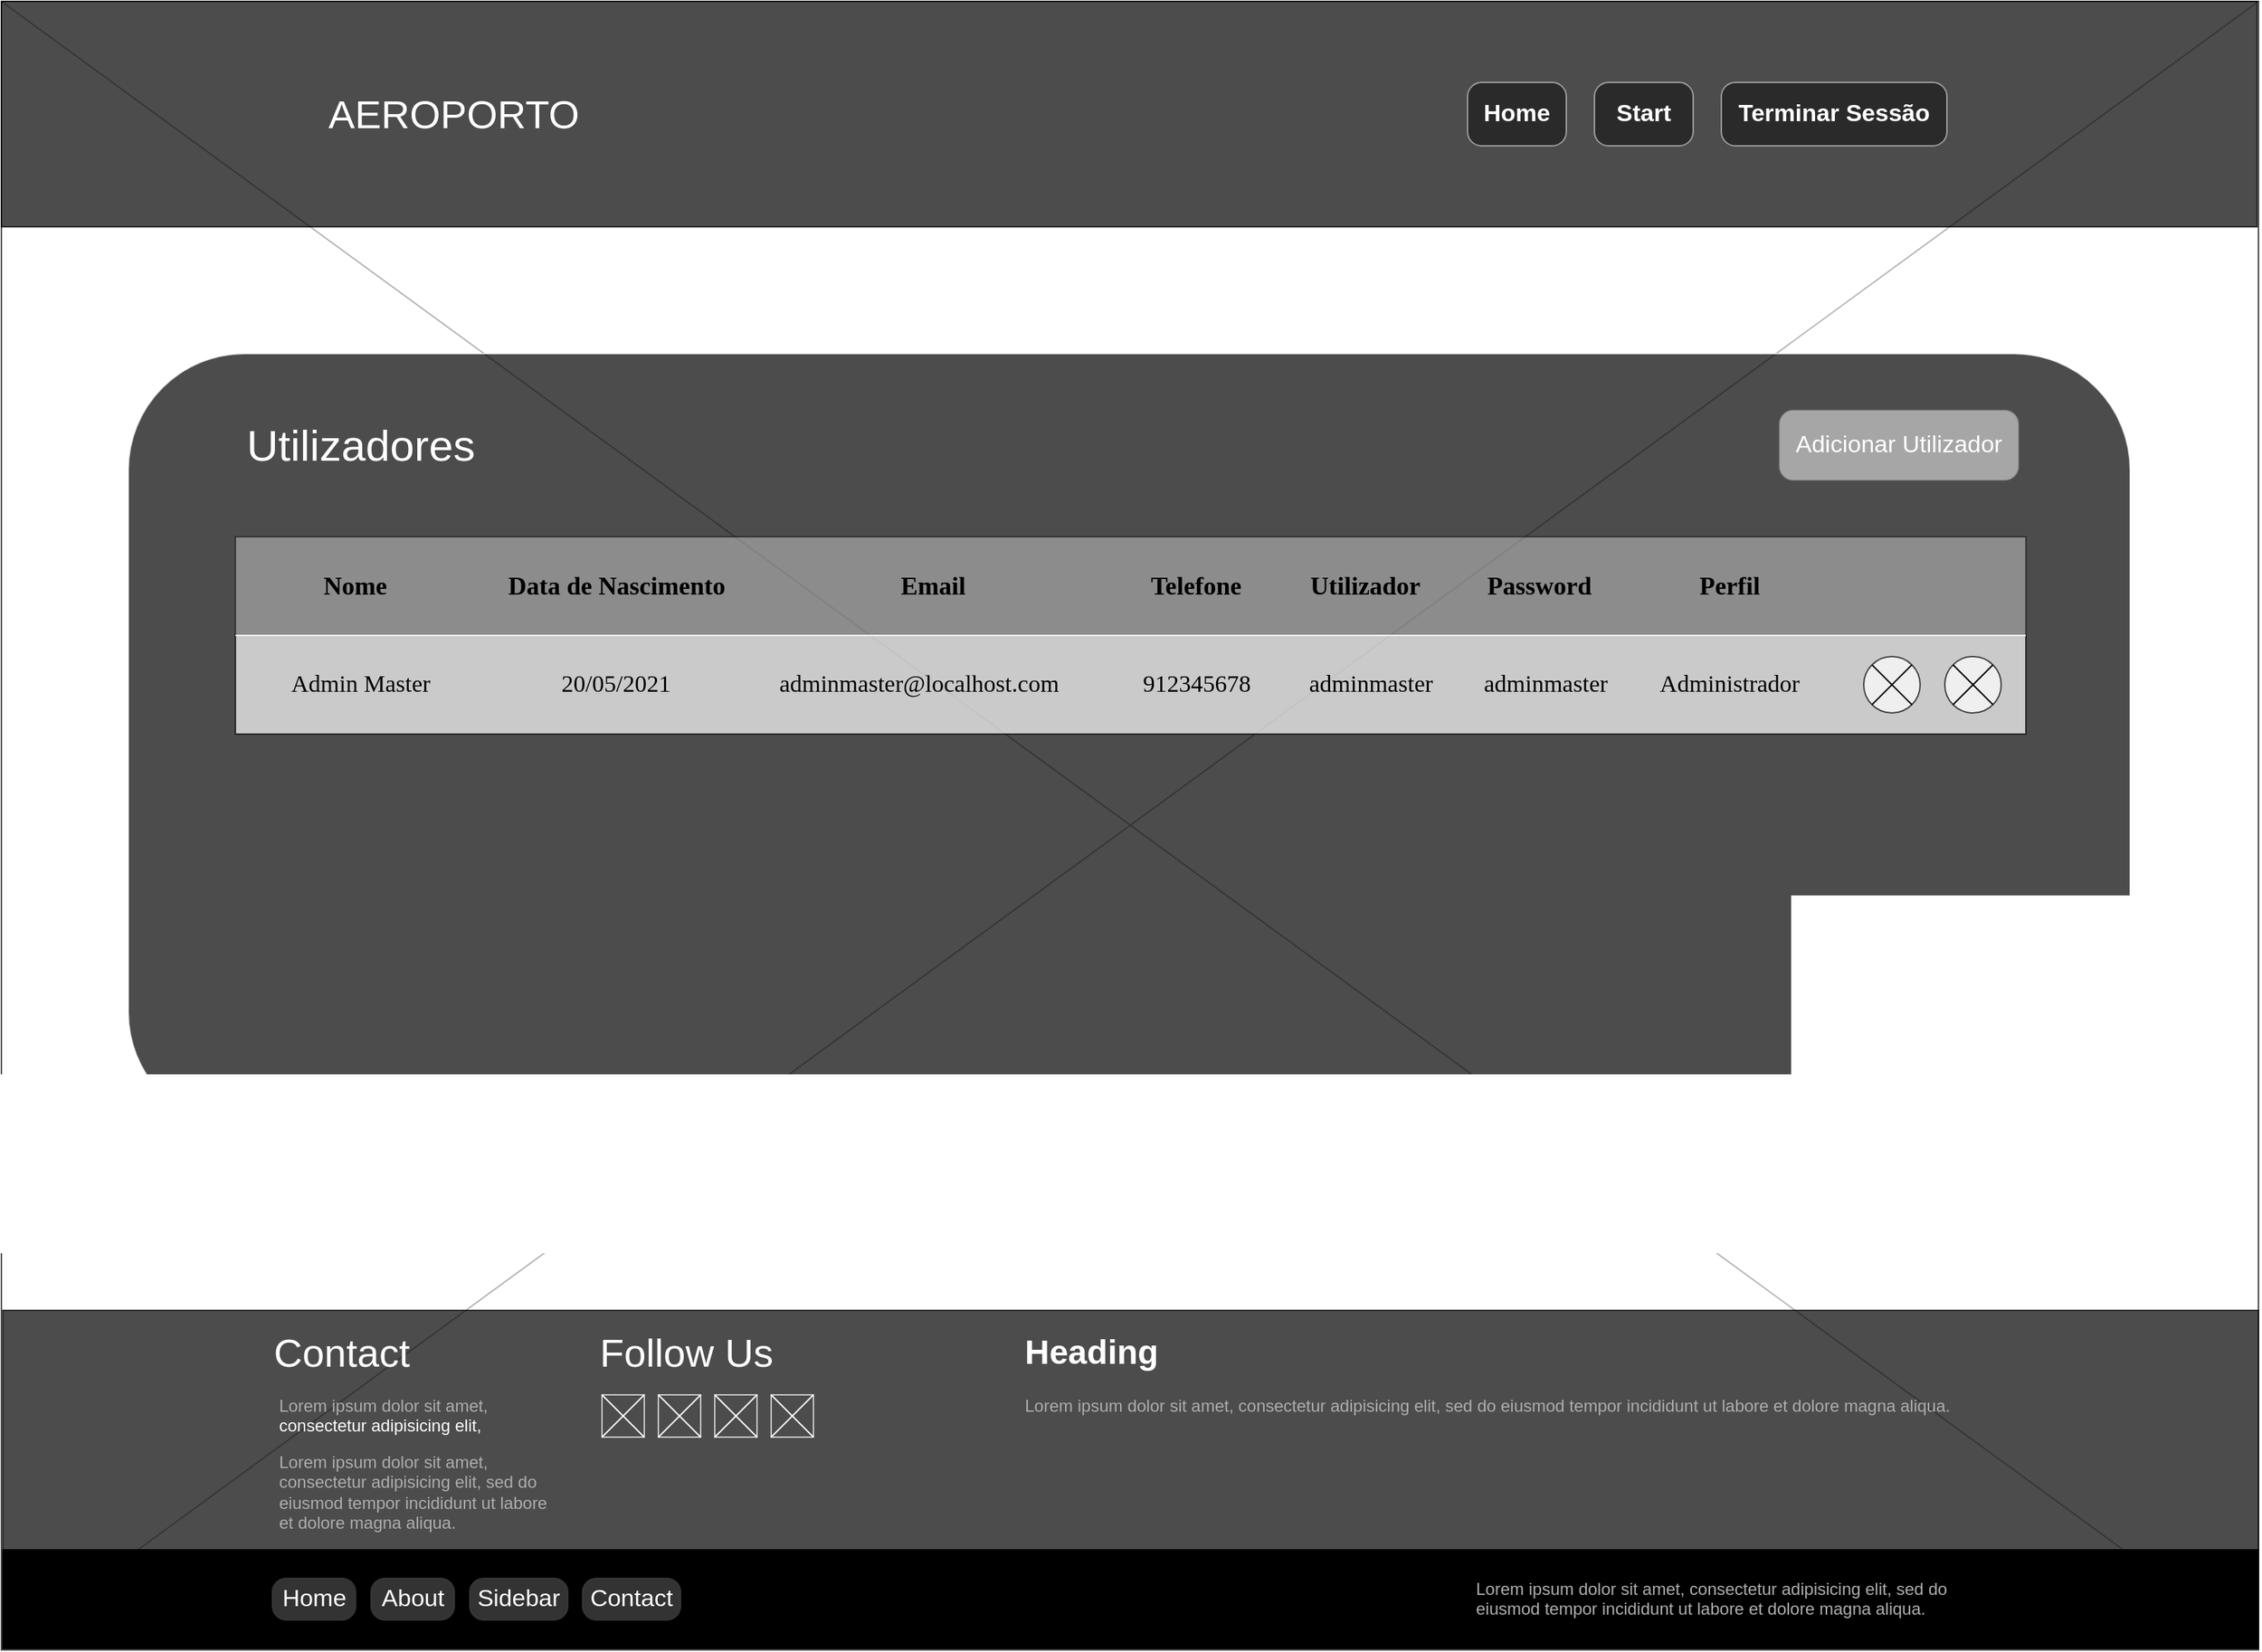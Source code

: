<mxfile version="14.6.13" type="device"><diagram name="Page-1" id="f1b7ffb7-ca1e-a977-7cf5-a751b3c06c05"><mxGraphModel dx="2031" dy="1134" grid="1" gridSize="10" guides="1" tooltips="1" connect="1" arrows="1" fold="1" page="1" pageScale="1" pageWidth="826" pageHeight="1169" background="#ffffff" math="0" shadow="0"><root><mxCell id="0"/><mxCell id="1" parent="0"/><mxCell id="29ZNZ1E5Owo7K2LLxeDs-209" style="edgeStyle=none;rounded=0;orthogonalLoop=1;jettySize=auto;html=1;exitX=0;exitY=1;exitDx=0;exitDy=0;entryX=1;entryY=0;entryDx=0;entryDy=0;endArrow=none;endFill=0;strokeColor=#000000;" edge="1" parent="1" source="29ZNZ1E5Owo7K2LLxeDs-141" target="29ZNZ1E5Owo7K2LLxeDs-207"><mxGeometry relative="1" as="geometry"/></mxCell><mxCell id="29ZNZ1E5Owo7K2LLxeDs-208" style="edgeStyle=none;rounded=0;orthogonalLoop=1;jettySize=auto;html=1;exitX=1;exitY=1;exitDx=0;exitDy=0;entryX=0;entryY=0;entryDx=0;entryDy=0;endArrow=none;endFill=0;strokeColor=#000000;" edge="1" parent="1" source="29ZNZ1E5Owo7K2LLxeDs-141" target="29ZNZ1E5Owo7K2LLxeDs-133"><mxGeometry relative="1" as="geometry"/></mxCell><mxCell id="29ZNZ1E5Owo7K2LLxeDs-207" value="" style="rounded=0;whiteSpace=wrap;html=1;fillColor=#FFFFFF;opacity=70;" vertex="1" parent="1"><mxGeometry x="29" width="1601" height="1170" as="geometry"/></mxCell><mxCell id="29ZNZ1E5Owo7K2LLxeDs-61" value="" style="rounded=1;whiteSpace=wrap;html=1;strokeColor=#FFFFFF;gradientColor=none;fillColor=#000000;opacity=70;" vertex="1" parent="1"><mxGeometry x="119" y="250" width="1420" height="550" as="geometry"/></mxCell><mxCell id="29ZNZ1E5Owo7K2LLxeDs-62" value="&lt;font color=&quot;#ffffff&quot;&gt;&lt;span style=&quot;font-size: 31px&quot;&gt;Utilizadores&lt;/span&gt;&lt;/font&gt;" style="text;html=1;strokeColor=none;fillColor=none;align=left;verticalAlign=middle;whiteSpace=wrap;rounded=0;opacity=50;" vertex="1" parent="1"><mxGeometry x="200.5" y="305" width="210.5" height="20" as="geometry"/></mxCell><mxCell id="29ZNZ1E5Owo7K2LLxeDs-63" value="&lt;span style=&quot;font-weight: 400&quot;&gt;Adicionar Utilizador&lt;/span&gt;" style="strokeWidth=1;shadow=0;dashed=0;align=center;html=1;shape=mxgraph.mockup.buttons.button;strokeColor=#666666;fontColor=#ffffff;mainText=;buttonStyle=round;fontSize=17;fontStyle=1;whiteSpace=wrap;opacity=50;fillColor=#FFFFFF;" vertex="1" parent="1"><mxGeometry x="1290" y="290" width="170" height="50" as="geometry"/></mxCell><mxCell id="29ZNZ1E5Owo7K2LLxeDs-133" value="" style="rounded=0;whiteSpace=wrap;html=1;fillColor=#000000;opacity=70;" vertex="1" parent="1"><mxGeometry x="29" width="1600" height="160" as="geometry"/></mxCell><mxCell id="29ZNZ1E5Owo7K2LLxeDs-134" value="&lt;font color=&quot;#ffffff&quot; style=&quot;font-size: 28px&quot;&gt;AEROPORTO&lt;/font&gt;" style="text;html=1;align=center;verticalAlign=middle;whiteSpace=wrap;rounded=0;" vertex="1" parent="1"><mxGeometry x="220" y="70" width="260" height="20" as="geometry"/></mxCell><mxCell id="29ZNZ1E5Owo7K2LLxeDs-135" value="Home" style="strokeWidth=1;shadow=0;dashed=0;align=center;html=1;shape=mxgraph.mockup.buttons.button;fontColor=#ffffff;mainText=;buttonStyle=round;fontSize=17;fontStyle=1;whiteSpace=wrap;fillColor=#080808;strokeColor=#FFFFFF;opacity=50;" vertex="1" parent="1"><mxGeometry x="1069" y="57.5" width="70" height="45" as="geometry"/></mxCell><mxCell id="29ZNZ1E5Owo7K2LLxeDs-136" value="Start" style="strokeWidth=1;shadow=0;dashed=0;align=center;html=1;shape=mxgraph.mockup.buttons.button;fontColor=#ffffff;mainText=;buttonStyle=round;fontSize=17;fontStyle=1;whiteSpace=wrap;fillColor=#080808;strokeColor=#FFFFFF;opacity=50;" vertex="1" parent="1"><mxGeometry x="1159" y="57.5" width="70" height="45" as="geometry"/></mxCell><mxCell id="29ZNZ1E5Owo7K2LLxeDs-137" value="Terminar Sessão" style="strokeWidth=1;shadow=0;dashed=0;align=center;html=1;shape=mxgraph.mockup.buttons.button;fontColor=#ffffff;mainText=;buttonStyle=round;fontSize=17;fontStyle=1;whiteSpace=wrap;fillColor=#080808;strokeColor=#FFFFFF;opacity=50;" vertex="1" parent="1"><mxGeometry x="1249" y="57.5" width="160" height="45" as="geometry"/></mxCell><mxCell id="29ZNZ1E5Owo7K2LLxeDs-139" value="" style="rounded=0;whiteSpace=wrap;html=1;fillColor=#000000;opacity=70;" vertex="1" parent="1"><mxGeometry x="30" y="929" width="1600" height="170" as="geometry"/></mxCell><mxCell id="29ZNZ1E5Owo7K2LLxeDs-140" value="&lt;font color=&quot;#ffffff&quot;&gt;&lt;span style=&quot;font-size: 28px&quot;&gt;Contact&lt;/span&gt;&lt;/font&gt;" style="text;html=1;align=center;verticalAlign=middle;whiteSpace=wrap;rounded=0;" vertex="1" parent="1"><mxGeometry x="221" y="949" width="99" height="20" as="geometry"/></mxCell><mxCell id="29ZNZ1E5Owo7K2LLxeDs-141" value="" style="rounded=0;whiteSpace=wrap;html=1;fillColor=#000000;" vertex="1" parent="1"><mxGeometry x="30" y="1099" width="1600" height="70" as="geometry"/></mxCell><mxCell id="29ZNZ1E5Owo7K2LLxeDs-142" value="&lt;font color=&quot;#ffffff&quot;&gt;&lt;span style=&quot;font-size: 28px&quot;&gt;Follow Us&lt;/span&gt;&lt;/font&gt;" style="text;html=1;align=center;verticalAlign=middle;whiteSpace=wrap;rounded=0;" vertex="1" parent="1"><mxGeometry x="450" y="949" width="130" height="20" as="geometry"/></mxCell><mxCell id="29ZNZ1E5Owo7K2LLxeDs-143" value="&lt;h1&gt;&lt;font color=&quot;#ffffff&quot;&gt;Heading&lt;/font&gt;&lt;/h1&gt;&lt;p&gt;&lt;font color=&quot;#adadad&quot;&gt;Lorem ipsum dolor sit amet, consectetur adipisicing elit, sed do eiusmod tempor incididunt ut labore et dolore magna aliqua.&lt;/font&gt;&lt;/p&gt;" style="text;html=1;strokeColor=none;fillColor=none;spacing=5;spacingTop=-20;whiteSpace=wrap;overflow=hidden;rounded=0;" vertex="1" parent="1"><mxGeometry x="750" y="939" width="850" height="80" as="geometry"/></mxCell><mxCell id="29ZNZ1E5Owo7K2LLxeDs-144" value="&lt;h1&gt;&lt;font color=&quot;#adadad&quot;&gt;&lt;br&gt;&lt;/font&gt;&lt;/h1&gt;&lt;p&gt;&lt;font color=&quot;#adadad&quot;&gt;Lorem ipsum dolor sit amet, consectetur adipisicing elit, sed do eiusmod tempor incididunt ut labore et dolore magna aliqua.&lt;/font&gt;&lt;/p&gt;" style="text;html=1;strokeColor=none;fillColor=none;spacing=5;spacingTop=-20;whiteSpace=wrap;overflow=hidden;rounded=0;" vertex="1" parent="1"><mxGeometry x="221" y="979" width="200" height="110" as="geometry"/></mxCell><mxCell id="29ZNZ1E5Owo7K2LLxeDs-145" value="&lt;h1&gt;&lt;font color=&quot;#adadad&quot;&gt;&lt;br&gt;&lt;/font&gt;&lt;/h1&gt;&lt;p&gt;&lt;font color=&quot;#adadad&quot;&gt;Lorem ipsum dolor sit amet,&lt;/font&gt;&lt;font color=&quot;#ffffff&quot;&gt; consectetur adipisicing elit,&amp;nbsp;&lt;/font&gt;&lt;/p&gt;" style="text;html=1;strokeColor=none;fillColor=none;spacing=5;spacingTop=-20;whiteSpace=wrap;overflow=hidden;rounded=0;" vertex="1" parent="1"><mxGeometry x="221" y="939" width="190" height="100" as="geometry"/></mxCell><mxCell id="29ZNZ1E5Owo7K2LLxeDs-146" value="" style="whiteSpace=wrap;html=1;aspect=fixed;opacity=70;fillColor=none;strokeColor=#FFFFFF;" vertex="1" parent="1"><mxGeometry x="455" y="989" width="30" height="30" as="geometry"/></mxCell><mxCell id="29ZNZ1E5Owo7K2LLxeDs-147" style="rounded=0;orthogonalLoop=1;jettySize=auto;html=1;exitX=1;exitY=1;exitDx=0;exitDy=0;entryX=0;entryY=0;entryDx=0;entryDy=0;endArrow=none;endFill=0;strokeColor=#FFFFFF;" edge="1" parent="1" source="29ZNZ1E5Owo7K2LLxeDs-146" target="29ZNZ1E5Owo7K2LLxeDs-146"><mxGeometry relative="1" as="geometry"/></mxCell><mxCell id="29ZNZ1E5Owo7K2LLxeDs-148" style="edgeStyle=none;rounded=0;orthogonalLoop=1;jettySize=auto;html=1;exitX=0;exitY=1;exitDx=0;exitDy=0;entryX=1;entryY=0;entryDx=0;entryDy=0;endArrow=none;endFill=0;strokeColor=#FFFFFF;" edge="1" parent="1" source="29ZNZ1E5Owo7K2LLxeDs-146" target="29ZNZ1E5Owo7K2LLxeDs-146"><mxGeometry relative="1" as="geometry"/></mxCell><mxCell id="29ZNZ1E5Owo7K2LLxeDs-149" value="" style="whiteSpace=wrap;html=1;aspect=fixed;opacity=70;fillColor=none;strokeColor=#FFFFFF;" vertex="1" parent="1"><mxGeometry x="495" y="989" width="30" height="30" as="geometry"/></mxCell><mxCell id="29ZNZ1E5Owo7K2LLxeDs-150" value="" style="whiteSpace=wrap;html=1;aspect=fixed;opacity=70;fillColor=none;strokeColor=#FFFFFF;" vertex="1" parent="1"><mxGeometry x="535" y="989" width="30" height="30" as="geometry"/></mxCell><mxCell id="29ZNZ1E5Owo7K2LLxeDs-151" value="" style="whiteSpace=wrap;html=1;aspect=fixed;opacity=70;fillColor=none;strokeColor=#FFFFFF;" vertex="1" parent="1"><mxGeometry x="575" y="989" width="30" height="30" as="geometry"/></mxCell><mxCell id="29ZNZ1E5Owo7K2LLxeDs-152" style="edgeStyle=none;rounded=0;orthogonalLoop=1;jettySize=auto;html=1;exitX=1;exitY=1;exitDx=0;exitDy=0;entryX=0;entryY=0;entryDx=0;entryDy=0;endArrow=none;endFill=0;strokeColor=#FFFFFF;" edge="1" parent="1" source="29ZNZ1E5Owo7K2LLxeDs-149" target="29ZNZ1E5Owo7K2LLxeDs-149"><mxGeometry relative="1" as="geometry"/></mxCell><mxCell id="29ZNZ1E5Owo7K2LLxeDs-153" style="edgeStyle=none;rounded=0;orthogonalLoop=1;jettySize=auto;html=1;exitX=0;exitY=1;exitDx=0;exitDy=0;entryX=1;entryY=0;entryDx=0;entryDy=0;endArrow=none;endFill=0;strokeColor=#FFFFFF;" edge="1" parent="1" source="29ZNZ1E5Owo7K2LLxeDs-149" target="29ZNZ1E5Owo7K2LLxeDs-149"><mxGeometry relative="1" as="geometry"/></mxCell><mxCell id="29ZNZ1E5Owo7K2LLxeDs-154" style="edgeStyle=none;rounded=0;orthogonalLoop=1;jettySize=auto;html=1;exitX=0;exitY=0;exitDx=0;exitDy=0;entryX=1;entryY=1;entryDx=0;entryDy=0;endArrow=none;endFill=0;strokeColor=#FFFFFF;" edge="1" parent="1" source="29ZNZ1E5Owo7K2LLxeDs-150" target="29ZNZ1E5Owo7K2LLxeDs-150"><mxGeometry relative="1" as="geometry"/></mxCell><mxCell id="29ZNZ1E5Owo7K2LLxeDs-155" style="edgeStyle=none;rounded=0;orthogonalLoop=1;jettySize=auto;html=1;exitX=0;exitY=1;exitDx=0;exitDy=0;entryX=1;entryY=0;entryDx=0;entryDy=0;endArrow=none;endFill=0;strokeColor=#FFFFFF;" edge="1" parent="1" source="29ZNZ1E5Owo7K2LLxeDs-150" target="29ZNZ1E5Owo7K2LLxeDs-150"><mxGeometry relative="1" as="geometry"/></mxCell><mxCell id="29ZNZ1E5Owo7K2LLxeDs-156" style="edgeStyle=none;rounded=0;orthogonalLoop=1;jettySize=auto;html=1;exitX=0;exitY=1;exitDx=0;exitDy=0;entryX=1;entryY=0;entryDx=0;entryDy=0;endArrow=none;endFill=0;strokeColor=#FFFFFF;" edge="1" parent="1" source="29ZNZ1E5Owo7K2LLxeDs-151" target="29ZNZ1E5Owo7K2LLxeDs-151"><mxGeometry relative="1" as="geometry"/></mxCell><mxCell id="29ZNZ1E5Owo7K2LLxeDs-157" style="edgeStyle=none;rounded=0;orthogonalLoop=1;jettySize=auto;html=1;exitX=0;exitY=0;exitDx=0;exitDy=0;entryX=1;entryY=1;entryDx=0;entryDy=0;endArrow=none;endFill=0;strokeColor=#FFFFFF;" edge="1" parent="1" source="29ZNZ1E5Owo7K2LLxeDs-151" target="29ZNZ1E5Owo7K2LLxeDs-151"><mxGeometry relative="1" as="geometry"/></mxCell><mxCell id="29ZNZ1E5Owo7K2LLxeDs-158" value="&lt;span style=&quot;font-weight: 400&quot;&gt;Home&lt;/span&gt;" style="strokeWidth=1;shadow=0;dashed=0;align=center;html=1;shape=mxgraph.mockup.buttons.button;strokeColor=#666666;fontColor=#ffffff;mainText=;buttonStyle=round;fontSize=17;fontStyle=1;whiteSpace=wrap;opacity=20;fillColor=#FFFFFF;" vertex="1" parent="1"><mxGeometry x="221" y="1119" width="59.5" height="30" as="geometry"/></mxCell><mxCell id="29ZNZ1E5Owo7K2LLxeDs-159" value="&lt;span style=&quot;font-weight: 400&quot;&gt;About&lt;/span&gt;" style="strokeWidth=1;shadow=0;dashed=0;align=center;html=1;shape=mxgraph.mockup.buttons.button;strokeColor=#666666;fontColor=#ffffff;mainText=;buttonStyle=round;fontSize=17;fontStyle=1;whiteSpace=wrap;opacity=20;fillColor=#FFFFFF;" vertex="1" parent="1"><mxGeometry x="291" y="1119" width="59.5" height="30" as="geometry"/></mxCell><mxCell id="29ZNZ1E5Owo7K2LLxeDs-160" value="&lt;span style=&quot;font-weight: 400&quot;&gt;Sidebar&lt;/span&gt;" style="strokeWidth=1;shadow=0;dashed=0;align=center;html=1;shape=mxgraph.mockup.buttons.button;strokeColor=#666666;fontColor=#ffffff;mainText=;buttonStyle=round;fontSize=17;fontStyle=1;whiteSpace=wrap;opacity=20;fillColor=#FFFFFF;" vertex="1" parent="1"><mxGeometry x="361" y="1119" width="70" height="30" as="geometry"/></mxCell><mxCell id="29ZNZ1E5Owo7K2LLxeDs-161" value="&lt;span style=&quot;font-weight: 400&quot;&gt;Contact&lt;/span&gt;" style="strokeWidth=1;shadow=0;dashed=0;align=center;html=1;shape=mxgraph.mockup.buttons.button;strokeColor=#666666;fontColor=#ffffff;mainText=;buttonStyle=round;fontSize=17;fontStyle=1;whiteSpace=wrap;opacity=20;fillColor=#FFFFFF;" vertex="1" parent="1"><mxGeometry x="441" y="1119" width="70" height="30" as="geometry"/></mxCell><mxCell id="29ZNZ1E5Owo7K2LLxeDs-162" value="&lt;h1&gt;&lt;br&gt;&lt;/h1&gt;&lt;p&gt;&lt;font color=&quot;#adadad&quot;&gt;Lorem ipsum dolor sit amet, consectetur adipisicing elit, sed do eiusmod tempor incididunt ut labore et dolore magna aliqua.&lt;/font&gt;&lt;/p&gt;" style="text;html=1;strokeColor=none;fillColor=none;spacing=5;spacingTop=-20;whiteSpace=wrap;overflow=hidden;rounded=0;opacity=20;" vertex="1" parent="1"><mxGeometry x="1070" y="1069" width="390" height="100" as="geometry"/></mxCell><mxCell id="29ZNZ1E5Owo7K2LLxeDs-176" value="" style="rounded=0;whiteSpace=wrap;html=1;fillColor=#CCCCCC;opacity=50;" vertex="1" parent="1"><mxGeometry x="195" y="380" width="1270" height="70" as="geometry"/></mxCell><mxCell id="29ZNZ1E5Owo7K2LLxeDs-177" value="&lt;font face=&quot;Verdana&quot;&gt;&lt;span style=&quot;font-size: 18px&quot;&gt;&lt;b&gt;Nome&lt;/b&gt;&lt;/span&gt;&lt;/font&gt;" style="text;html=1;strokeColor=none;fillColor=none;align=center;verticalAlign=middle;whiteSpace=wrap;rounded=0;opacity=50;" vertex="1" parent="1"><mxGeometry x="195" y="380" width="170" height="70" as="geometry"/></mxCell><mxCell id="29ZNZ1E5Owo7K2LLxeDs-178" value="&lt;font size=&quot;1&quot; face=&quot;Verdana&quot;&gt;&lt;span style=&quot;line-height: 150% ; font-size: 18px&quot;&gt;&lt;b&gt;Data de Nascimento&lt;/b&gt;&lt;/span&gt;&lt;/font&gt;" style="text;html=1;strokeColor=none;fillColor=none;align=center;verticalAlign=middle;whiteSpace=wrap;rounded=0;opacity=50;" vertex="1" parent="1"><mxGeometry x="361" y="380" width="209" height="70" as="geometry"/></mxCell><mxCell id="29ZNZ1E5Owo7K2LLxeDs-179" value="&lt;font face=&quot;Verdana&quot;&gt;&lt;span style=&quot;font-size: 18px&quot;&gt;&lt;b&gt;Email&lt;/b&gt;&lt;/span&gt;&lt;/font&gt;" style="text;html=1;strokeColor=none;fillColor=none;align=center;verticalAlign=middle;whiteSpace=wrap;rounded=0;opacity=50;" vertex="1" parent="1"><mxGeometry x="550" y="380" width="280" height="70" as="geometry"/></mxCell><mxCell id="29ZNZ1E5Owo7K2LLxeDs-180" value="&lt;font face=&quot;Verdana&quot;&gt;&lt;span style=&quot;font-size: 18px&quot;&gt;&lt;b&gt;Telefone&lt;/b&gt;&lt;/span&gt;&lt;/font&gt;" style="text;html=1;strokeColor=none;fillColor=none;align=center;verticalAlign=middle;whiteSpace=wrap;rounded=0;opacity=50;" vertex="1" parent="1"><mxGeometry x="826" y="380" width="101" height="70" as="geometry"/></mxCell><mxCell id="29ZNZ1E5Owo7K2LLxeDs-181" value="&lt;font face=&quot;Verdana&quot;&gt;&lt;span style=&quot;font-size: 18px&quot;&gt;&lt;b&gt;Perfil&lt;/b&gt;&lt;/span&gt;&lt;/font&gt;" style="text;html=1;strokeColor=none;fillColor=none;align=center;verticalAlign=middle;whiteSpace=wrap;rounded=0;opacity=50;" vertex="1" parent="1"><mxGeometry x="1210" y="380" width="90" height="70" as="geometry"/></mxCell><mxCell id="29ZNZ1E5Owo7K2LLxeDs-194" value="" style="rounded=0;whiteSpace=wrap;html=1;fillColor=#FFFFFF;opacity=70;" vertex="1" parent="1"><mxGeometry x="195" y="450" width="1270" height="70" as="geometry"/></mxCell><mxCell id="29ZNZ1E5Owo7K2LLxeDs-195" value="&lt;font face=&quot;Verdana&quot; style=&quot;font-size: 17px&quot;&gt;&lt;span&gt;Admin Master&lt;br&gt;&lt;/span&gt;&lt;/font&gt;" style="text;html=1;strokeColor=none;fillColor=none;align=center;verticalAlign=middle;whiteSpace=wrap;rounded=0;opacity=50;" vertex="1" parent="1"><mxGeometry x="199" y="450" width="170" height="70" as="geometry"/></mxCell><mxCell id="29ZNZ1E5Owo7K2LLxeDs-196" value="&lt;font face=&quot;Verdana&quot; style=&quot;font-size: 17px&quot;&gt;&lt;span&gt;20/05/2021&lt;br&gt;&lt;/span&gt;&lt;/font&gt;" style="text;html=1;strokeColor=none;fillColor=none;align=center;verticalAlign=middle;whiteSpace=wrap;rounded=0;opacity=50;" vertex="1" parent="1"><mxGeometry x="360" y="450" width="210" height="70" as="geometry"/></mxCell><mxCell id="29ZNZ1E5Owo7K2LLxeDs-197" value="&lt;font face=&quot;Verdana&quot;&gt;&lt;span style=&quot;font-size: 17px&quot;&gt;adminmaster@localhost.com&lt;/span&gt;&lt;/font&gt;" style="text;html=1;strokeColor=none;fillColor=none;align=center;verticalAlign=middle;whiteSpace=wrap;rounded=0;opacity=50;" vertex="1" parent="1"><mxGeometry x="570" y="450" width="220" height="70" as="geometry"/></mxCell><mxCell id="29ZNZ1E5Owo7K2LLxeDs-198" value="&lt;font face=&quot;Verdana&quot;&gt;&lt;span style=&quot;font-size: 17px&quot;&gt;adminmaster&lt;/span&gt;&lt;/font&gt;" style="text;html=1;strokeColor=none;fillColor=none;align=center;verticalAlign=middle;whiteSpace=wrap;rounded=0;opacity=50;" vertex="1" parent="1"><mxGeometry x="1069" y="450" width="111" height="70" as="geometry"/></mxCell><mxCell id="29ZNZ1E5Owo7K2LLxeDs-199" value="&lt;font face=&quot;Verdana&quot;&gt;&lt;span style=&quot;font-size: 17px&quot;&gt;Administrador&lt;/span&gt;&lt;/font&gt;" style="text;html=1;strokeColor=none;fillColor=none;align=center;verticalAlign=middle;whiteSpace=wrap;rounded=0;opacity=50;" vertex="1" parent="1"><mxGeometry x="1200" y="450" width="110" height="70" as="geometry"/></mxCell><mxCell id="29ZNZ1E5Owo7K2LLxeDs-200" value="" style="endArrow=none;html=1;exitX=1;exitY=1;exitDx=0;exitDy=0;strokeColor=#FFFFFF;entryX=0;entryY=1;entryDx=0;entryDy=0;" edge="1" parent="1" source="29ZNZ1E5Owo7K2LLxeDs-176" target="29ZNZ1E5Owo7K2LLxeDs-176"><mxGeometry width="50" height="50" relative="1" as="geometry"><mxPoint x="1239" y="450" as="sourcePoint"/><mxPoint x="200" y="450" as="targetPoint"/></mxGeometry></mxCell><mxCell id="29ZNZ1E5Owo7K2LLxeDs-201" value="" style="ellipse;whiteSpace=wrap;html=1;aspect=fixed;fillColor=#FFFFFF;opacity=70;" vertex="1" parent="1"><mxGeometry x="1350" y="465" width="40" height="40" as="geometry"/></mxCell><mxCell id="29ZNZ1E5Owo7K2LLxeDs-202" style="rounded=0;orthogonalLoop=1;jettySize=auto;html=1;exitX=0;exitY=1;exitDx=0;exitDy=0;entryX=1;entryY=0;entryDx=0;entryDy=0;endArrow=none;endFill=0;" edge="1" parent="1" source="29ZNZ1E5Owo7K2LLxeDs-201" target="29ZNZ1E5Owo7K2LLxeDs-201"><mxGeometry relative="1" as="geometry"/></mxCell><mxCell id="29ZNZ1E5Owo7K2LLxeDs-203" style="edgeStyle=none;rounded=0;orthogonalLoop=1;jettySize=auto;html=1;exitX=1;exitY=1;exitDx=0;exitDy=0;entryX=0;entryY=0;entryDx=0;entryDy=0;endArrow=none;endFill=0;strokeColor=#000000;" edge="1" parent="1" source="29ZNZ1E5Owo7K2LLxeDs-201" target="29ZNZ1E5Owo7K2LLxeDs-201"><mxGeometry relative="1" as="geometry"/></mxCell><mxCell id="29ZNZ1E5Owo7K2LLxeDs-204" value="" style="ellipse;whiteSpace=wrap;html=1;aspect=fixed;fillColor=#FFFFFF;opacity=70;" vertex="1" parent="1"><mxGeometry x="1407.5" y="465" width="40" height="40" as="geometry"/></mxCell><mxCell id="29ZNZ1E5Owo7K2LLxeDs-205" style="edgeStyle=none;rounded=0;orthogonalLoop=1;jettySize=auto;html=1;exitX=0;exitY=1;exitDx=0;exitDy=0;entryX=1;entryY=0;entryDx=0;entryDy=0;endArrow=none;endFill=0;strokeColor=#000000;" edge="1" parent="1" source="29ZNZ1E5Owo7K2LLxeDs-204" target="29ZNZ1E5Owo7K2LLxeDs-204"><mxGeometry relative="1" as="geometry"/></mxCell><mxCell id="29ZNZ1E5Owo7K2LLxeDs-206" style="edgeStyle=none;rounded=0;orthogonalLoop=1;jettySize=auto;html=1;exitX=1;exitY=1;exitDx=0;exitDy=0;entryX=0;entryY=0;entryDx=0;entryDy=0;endArrow=none;endFill=0;strokeColor=#000000;" edge="1" parent="1" source="29ZNZ1E5Owo7K2LLxeDs-204" target="29ZNZ1E5Owo7K2LLxeDs-204"><mxGeometry relative="1" as="geometry"/></mxCell><mxCell id="29ZNZ1E5Owo7K2LLxeDs-210" value="&lt;font face=&quot;Verdana&quot; style=&quot;font-size: 17px&quot;&gt;&lt;span&gt;912345678&lt;br&gt;&lt;/span&gt;&lt;/font&gt;" style="text;html=1;strokeColor=none;fillColor=none;align=center;verticalAlign=middle;whiteSpace=wrap;rounded=0;opacity=50;" vertex="1" parent="1"><mxGeometry x="821.5" y="450" width="110" height="70" as="geometry"/></mxCell><mxCell id="29ZNZ1E5Owo7K2LLxeDs-211" value="&lt;font face=&quot;Verdana&quot;&gt;&lt;span style=&quot;font-size: 18px&quot;&gt;&lt;b&gt;Utilizador&lt;/b&gt;&lt;/span&gt;&lt;/font&gt;" style="text;html=1;strokeColor=none;fillColor=none;align=center;verticalAlign=middle;whiteSpace=wrap;rounded=0;opacity=50;" vertex="1" parent="1"><mxGeometry x="931.5" y="380" width="128.5" height="70" as="geometry"/></mxCell><mxCell id="29ZNZ1E5Owo7K2LLxeDs-212" value="&lt;font face=&quot;Verdana&quot; style=&quot;font-size: 17px&quot;&gt;&lt;span&gt;adminmaster&lt;br&gt;&lt;/span&gt;&lt;/font&gt;" style="text;html=1;strokeColor=none;fillColor=none;align=center;verticalAlign=middle;whiteSpace=wrap;rounded=0;opacity=50;" vertex="1" parent="1"><mxGeometry x="940.75" y="450" width="119.25" height="70" as="geometry"/></mxCell><mxCell id="29ZNZ1E5Owo7K2LLxeDs-213" value="&lt;font face=&quot;Verdana&quot;&gt;&lt;span style=&quot;font-size: 18px&quot;&gt;&lt;b&gt;Password&lt;/b&gt;&lt;/span&gt;&lt;/font&gt;" style="text;html=1;strokeColor=none;fillColor=none;align=center;verticalAlign=middle;whiteSpace=wrap;rounded=0;opacity=50;" vertex="1" parent="1"><mxGeometry x="1060" y="380" width="120" height="70" as="geometry"/></mxCell></root></mxGraphModel></diagram></mxfile>